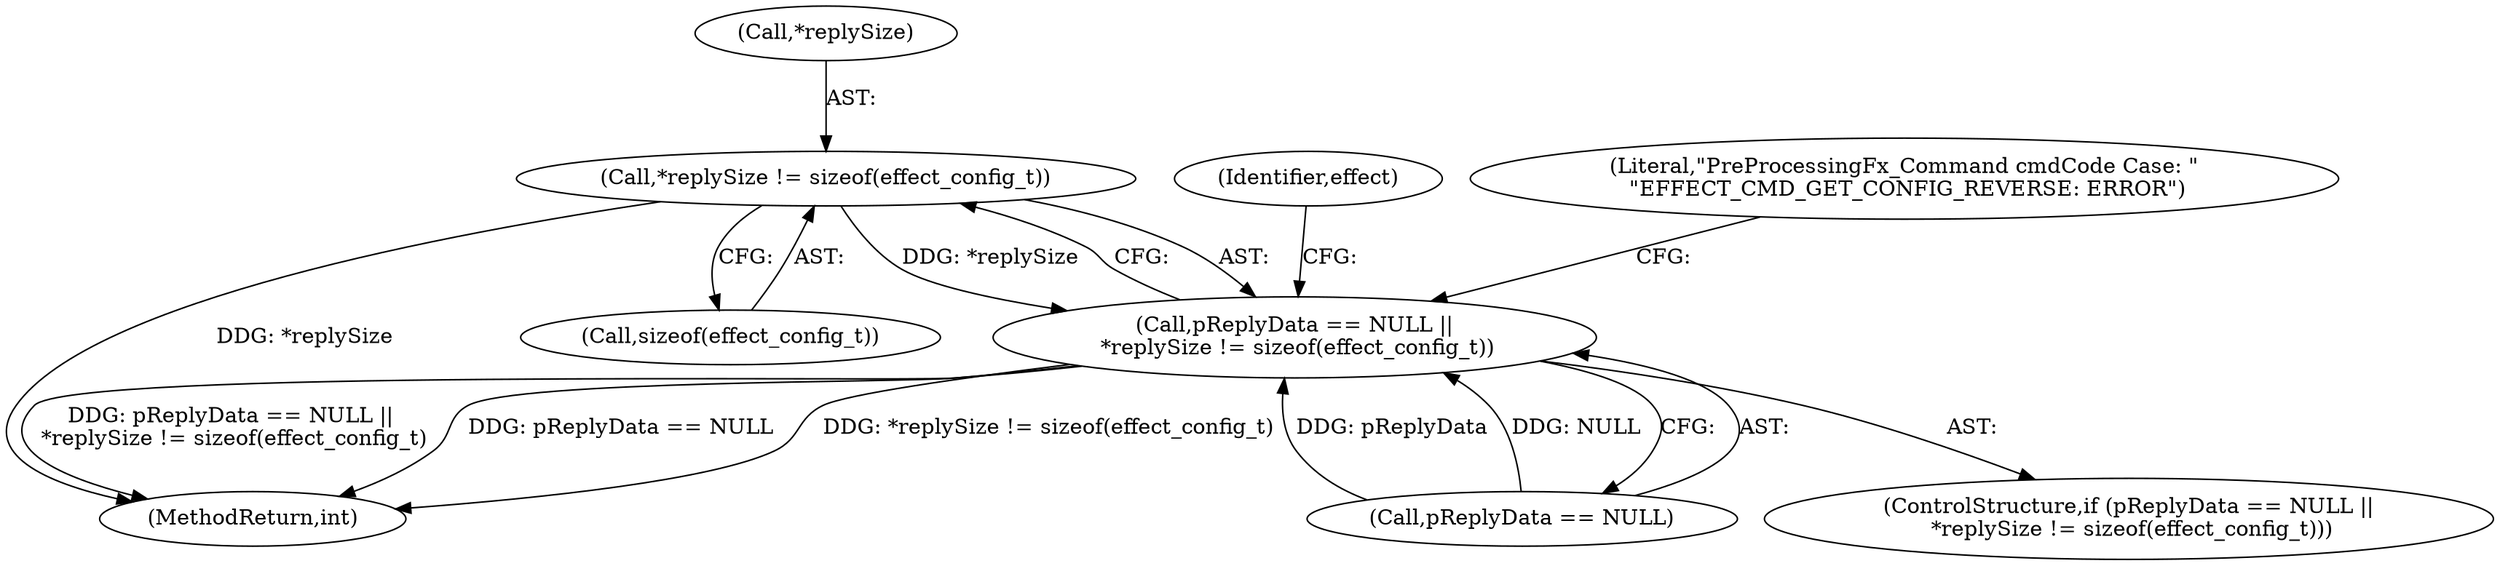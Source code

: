 digraph "0_Android_aeea52da00d210587fb3ed895de3d5f2e0264c88_9@API" {
"1000329" [label="(Call,*replySize != sizeof(effect_config_t))"];
"1000325" [label="(Call,pReplyData == NULL ||\n *replySize != sizeof(effect_config_t))"];
"1000329" [label="(Call,*replySize != sizeof(effect_config_t))"];
"1000324" [label="(ControlStructure,if (pReplyData == NULL ||\n *replySize != sizeof(effect_config_t)))"];
"1000325" [label="(Call,pReplyData == NULL ||\n *replySize != sizeof(effect_config_t))"];
"1000336" [label="(Literal,\"PreProcessingFx_Command cmdCode Case: \"\n \"EFFECT_CMD_GET_CONFIG_REVERSE: ERROR\")"];
"1001295" [label="(MethodReturn,int)"];
"1000332" [label="(Call,sizeof(effect_config_t))"];
"1000326" [label="(Call,pReplyData == NULL)"];
"1000342" [label="(Identifier,effect)"];
"1000330" [label="(Call,*replySize)"];
"1000329" -> "1000325"  [label="AST: "];
"1000329" -> "1000332"  [label="CFG: "];
"1000330" -> "1000329"  [label="AST: "];
"1000332" -> "1000329"  [label="AST: "];
"1000325" -> "1000329"  [label="CFG: "];
"1000329" -> "1001295"  [label="DDG: *replySize"];
"1000329" -> "1000325"  [label="DDG: *replySize"];
"1000325" -> "1000324"  [label="AST: "];
"1000325" -> "1000326"  [label="CFG: "];
"1000326" -> "1000325"  [label="AST: "];
"1000336" -> "1000325"  [label="CFG: "];
"1000342" -> "1000325"  [label="CFG: "];
"1000325" -> "1001295"  [label="DDG: pReplyData == NULL"];
"1000325" -> "1001295"  [label="DDG: *replySize != sizeof(effect_config_t)"];
"1000325" -> "1001295"  [label="DDG: pReplyData == NULL ||\n *replySize != sizeof(effect_config_t)"];
"1000326" -> "1000325"  [label="DDG: pReplyData"];
"1000326" -> "1000325"  [label="DDG: NULL"];
}
